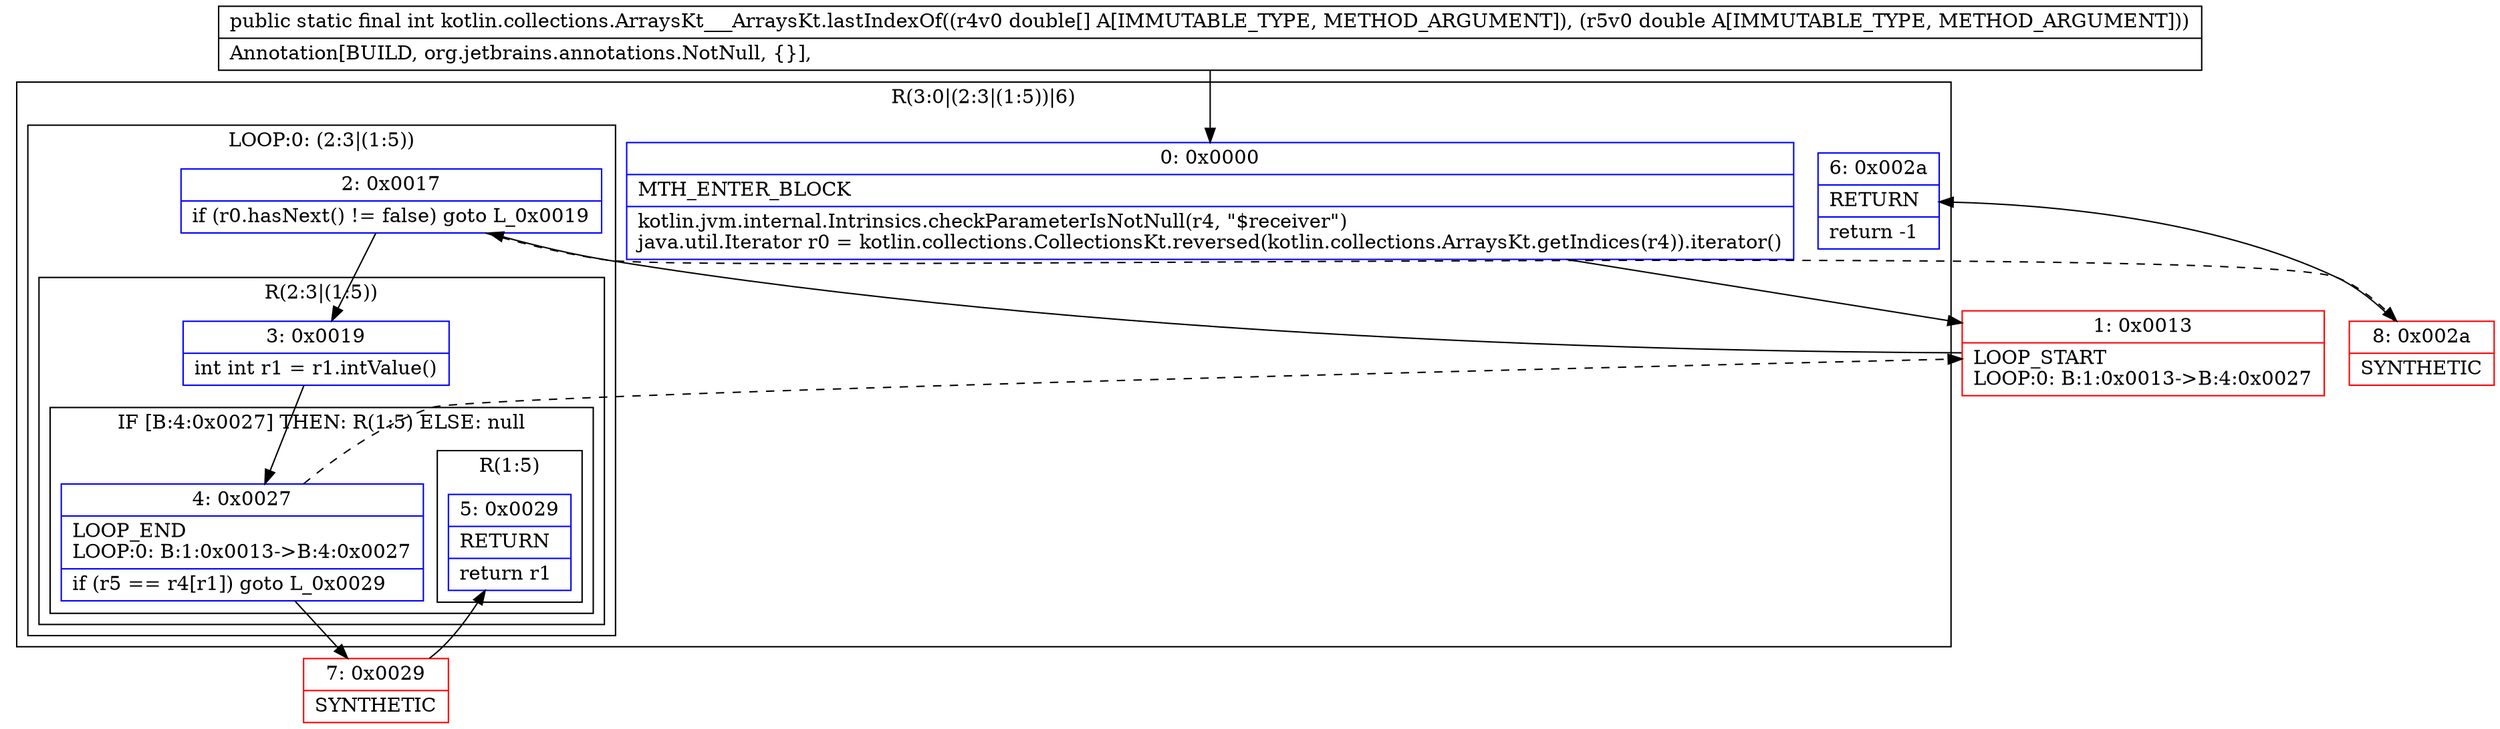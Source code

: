 digraph "CFG forkotlin.collections.ArraysKt___ArraysKt.lastIndexOf([DD)I" {
subgraph cluster_Region_415602404 {
label = "R(3:0|(2:3|(1:5))|6)";
node [shape=record,color=blue];
Node_0 [shape=record,label="{0\:\ 0x0000|MTH_ENTER_BLOCK\l|kotlin.jvm.internal.Intrinsics.checkParameterIsNotNull(r4, \"$receiver\")\ljava.util.Iterator r0 = kotlin.collections.CollectionsKt.reversed(kotlin.collections.ArraysKt.getIndices(r4)).iterator()\l}"];
subgraph cluster_LoopRegion_1351072344 {
label = "LOOP:0: (2:3|(1:5))";
node [shape=record,color=blue];
Node_2 [shape=record,label="{2\:\ 0x0017|if (r0.hasNext() != false) goto L_0x0019\l}"];
subgraph cluster_Region_1322571589 {
label = "R(2:3|(1:5))";
node [shape=record,color=blue];
Node_3 [shape=record,label="{3\:\ 0x0019|int int r1 = r1.intValue()\l}"];
subgraph cluster_IfRegion_1795409296 {
label = "IF [B:4:0x0027] THEN: R(1:5) ELSE: null";
node [shape=record,color=blue];
Node_4 [shape=record,label="{4\:\ 0x0027|LOOP_END\lLOOP:0: B:1:0x0013\-\>B:4:0x0027\l|if (r5 == r4[r1]) goto L_0x0029\l}"];
subgraph cluster_Region_172380838 {
label = "R(1:5)";
node [shape=record,color=blue];
Node_5 [shape=record,label="{5\:\ 0x0029|RETURN\l|return r1\l}"];
}
}
}
}
Node_6 [shape=record,label="{6\:\ 0x002a|RETURN\l|return \-1\l}"];
}
Node_1 [shape=record,color=red,label="{1\:\ 0x0013|LOOP_START\lLOOP:0: B:1:0x0013\-\>B:4:0x0027\l}"];
Node_7 [shape=record,color=red,label="{7\:\ 0x0029|SYNTHETIC\l}"];
Node_8 [shape=record,color=red,label="{8\:\ 0x002a|SYNTHETIC\l}"];
MethodNode[shape=record,label="{public static final int kotlin.collections.ArraysKt___ArraysKt.lastIndexOf((r4v0 double[] A[IMMUTABLE_TYPE, METHOD_ARGUMENT]), (r5v0 double A[IMMUTABLE_TYPE, METHOD_ARGUMENT]))  | Annotation[BUILD, org.jetbrains.annotations.NotNull, \{\}], \l}"];
MethodNode -> Node_0;
Node_0 -> Node_1;
Node_2 -> Node_3;
Node_2 -> Node_8[style=dashed];
Node_3 -> Node_4;
Node_4 -> Node_1[style=dashed];
Node_4 -> Node_7;
Node_1 -> Node_2;
Node_7 -> Node_5;
Node_8 -> Node_6;
}

